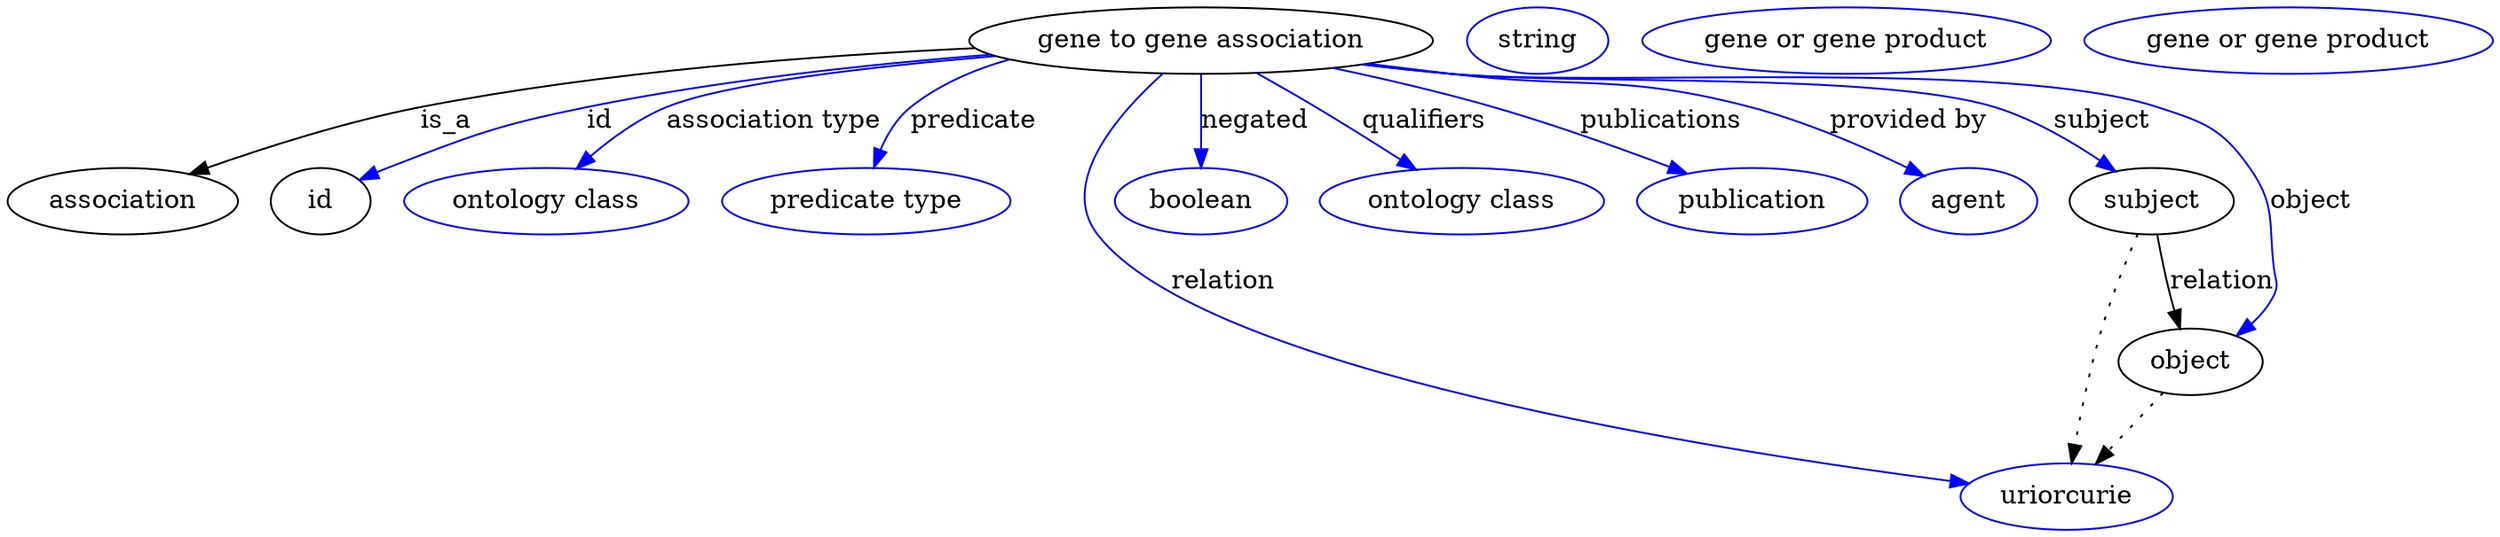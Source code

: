 digraph {
	graph [bb="0,0,1098.2,283"];
	node [label="\N"];
	"gene to gene association"	 [height=0.5,
		label="gene to gene association",
		pos="546.05,265",
		width=2.69];
	association	 [height=0.5,
		pos="50.046,178",
		width=1.3902];
	"gene to gene association" -> association	 [label=is_a,
		lp="211.05,221.5",
		pos="e,83.095,191.63 451.52,260.88 381.45,256.46 283.96,247.39 200.05,229 162.99,220.88 122.33,206.71 92.699,195.36"];
	id	 [height=0.5,
		pos="145.05,178",
		width=0.75];
	"gene to gene association" -> id	 [color=blue,
		label=id,
		lp="280.55,221.5",
		pos="e,166.54,189.3 457.02,257.82 403.73,252.38 334.94,243.33 275.05,229 231.98,218.7 221.82,213.27 181.05,196 179.26,195.24 177.44,194.44 \
175.61,193.61",
		style=solid];
	"association type"	 [color=blue,
		height=0.5,
		label="ontology class",
		pos="252.05,178",
		width=1.7151];
	"gene to gene association" -> "association type"	 [color=blue,
		label="association type",
		lp="357.05,221.5",
		pos="e,267.92,195.51 460.17,256.59 404.95,250.26 338.87,240.68 313.05,229 299.08,222.68 285.75,212.25 275.14,202.46",
		style=solid];
	predicate	 [color=blue,
		height=0.5,
		label="predicate type",
		pos="392.05,178",
		width=1.679];
	"gene to gene association" -> predicate	 [color=blue,
		label=predicate,
		lp="441.05,221.5",
		pos="e,396.53,196.44 479.49,251.92 452.91,245.61 426.21,237.57 416.05,229 408.95,223.02 403.81,214.46 400.16,206.07",
		style=solid];
	relation	 [color=blue,
		height=0.5,
		label=uriorcurie,
		pos="936.05,18",
		width=1.2638];
	"gene to gene association" -> relation	 [color=blue,
		label=relation,
		lp="562.05,134.5",
		pos="e,894.1,25.249 527.3,247.1 506.69,225.2 478.97,187.63 499.05,160 545.16,96.527 778.4,46.761 883.99,27.111",
		style=solid];
	negated	 [color=blue,
		height=0.5,
		label=boolean,
		pos="546.05,178",
		width=1.0652];
	"gene to gene association" -> negated	 [color=blue,
		label=negated,
		lp="567.55,221.5",
		pos="e,546.05,196 546.05,246.97 546.05,235.19 546.05,219.56 546.05,206.16",
		style=solid];
	qualifiers	 [color=blue,
		height=0.5,
		label="ontology class",
		pos="664.05,178",
		width=1.7151];
	"gene to gene association" -> qualifiers	 [color=blue,
		label=qualifiers,
		lp="639.05,221.5",
		pos="e,641.01,194.99 569.92,247.39 588.07,234.01 613.19,215.49 632.92,200.95",
		style=solid];
	publications	 [color=blue,
		height=0.5,
		label=publication,
		pos="794.05,178",
		width=1.3902];
	"gene to gene association" -> publications	 [color=blue,
		label=publications,
		lp="741.55,221.5",
		pos="e,762.28,192.02 601.23,250.15 622.57,244.07 647.09,236.67 669.05,229 697.47,219.07 728.84,206.27 753.04,195.97",
		style=solid];
	"provided by"	 [color=blue,
		height=0.5,
		label=agent,
		pos="892.05,178",
		width=0.83048];
	"gene to gene association" -> "provided by"	 [color=blue,
		label="provided by",
		lp="850.05,221.5",
		pos="e,869.84,190.35 616.6,252.61 628.1,250.67 639.9,248.74 651.05,247 707.81,238.15 723.83,244.85 779.05,229 807.83,220.74 838.7,206.39 \
860.89,195.02",
		style=solid];
	subject	 [height=0.5,
		pos="976.05,178",
		width=0.99297];
	"gene to gene association" -> subject	 [color=blue,
		label=subject,
		lp="939.55,221.5",
		pos="e,956.04,192.95 614.82,252.26 626.86,250.3 639.3,248.45 651.05,247 755.44,234.1 786.5,259.91 887.05,229 908.59,222.38 930.58,209.84 \
947.32,198.85",
		style=solid];
	object	 [height=0.5,
		pos="996.05,91",
		width=0.9027];
	"gene to gene association" -> object	 [color=blue,
		label=object,
		lp="1048,178",
		pos="e,1016.2,105.27 614.23,252.17 626.45,250.2 639.1,248.36 651.05,247 720.05,239.12 896.45,248.69 963.05,229 991.49,220.59 1003.4,219.86 \
1021,196 1035.7,176.22 1030.4,166.44 1033,142 1033.8,135.37 1035.6,133.14 1033,127 1030.8,121.74 1027.4,116.86 1023.5,112.51",
		style=solid];
	association_id	 [color=blue,
		height=0.5,
		label=string,
		pos="691.05,265",
		width=0.84854];
	subject -> relation	 [pos="e,939.36,36.239 970.07,159.97 965.6,146.12 959.52,126.47 955.05,109 949.69,88.088 944.75,64.188 941.24,46.13",
		style=dotted];
	subject -> object	 [label=relation,
		lp="1008,134.5",
		pos="e,991.91,109 980.19,159.97 982.92,148.08 986.56,132.25 989.66,118.76"];
	"gene to gene association_subject"	 [color=blue,
		height=0.5,
		label="gene or gene product",
		pos="825.05,265",
		width=2.3651];
	object -> relation	 [pos="e,950.23,35.261 982.43,74.435 974.85,65.207 965.25,53.528 956.75,43.191",
		style=dotted];
	"gene to gene association_object"	 [color=blue,
		height=0.5,
		label="gene or gene product",
		pos="1013,265",
		width=2.3651];
}
